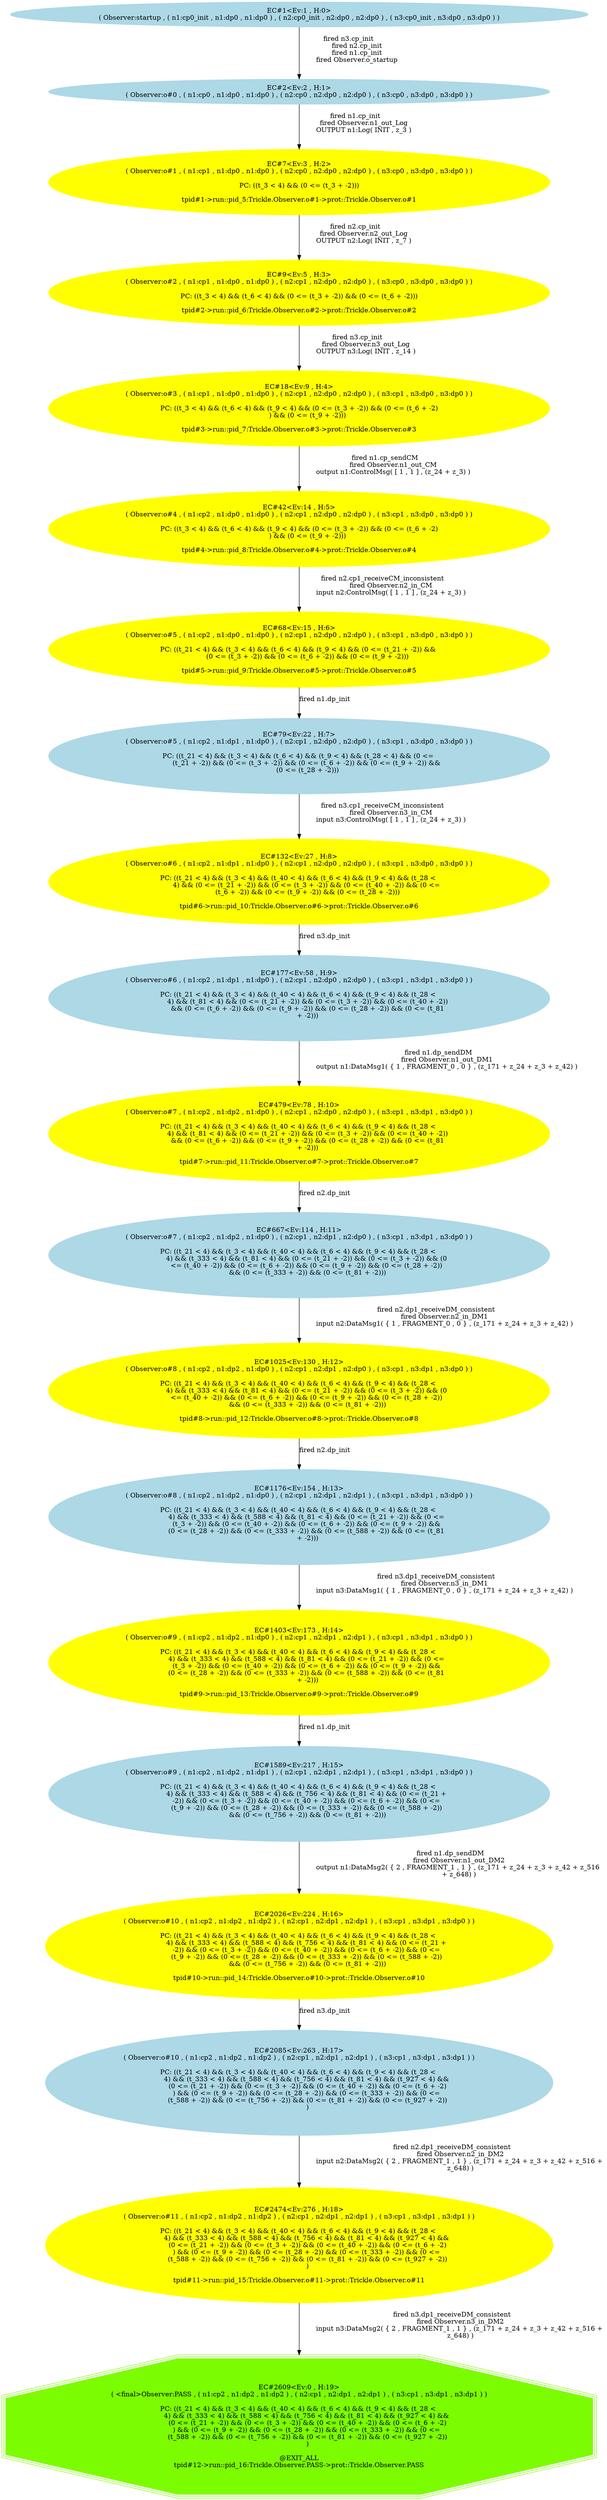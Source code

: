 digraph fscn {
EC1 [
	label="EC#1<Ev:1 , H:0>
( Observer:startup , ( n1:cp0_init , n1:dp0 , n1:dp0 ) , ( n2:cp0_init , n2:dp0 , n2:dp0 ) , ( n3:cp0_init , n3:dp0 , n3:dp0 ) )"
	color=lightblue
	shape=ellipse
	style=filled
]
EC1 -> EC2 [
	label="fired n3.cp_init
	fired n2.cp_init
	fired n1.cp_init
	fired Observer.o_startup
	"
]
EC2 [
	label="EC#2<Ev:2 , H:1>
( Observer:o#0 , ( n1:cp0 , n1:dp0 , n1:dp0 ) , ( n2:cp0 , n2:dp0 , n2:dp0 ) , ( n3:cp0 , n3:dp0 , n3:dp0 ) )"
	color=lightblue
	shape=ellipse
	style=filled
]
EC2 -> EC7 [
	label="fired n1.cp_init
	fired Observer.n1_out_Log
	OUTPUT n1:Log( INIT , z_3 )
	"
]
EC7 [
	label="EC#7<Ev:3 , H:2>
( Observer:o#1 , ( n1:cp1 , n1:dp0 , n1:dp0 ) , ( n2:cp0 , n2:dp0 , n2:dp0 ) , ( n3:cp0 , n3:dp0 , n3:dp0 ) )

PC: ((t_3 < 4) && (0 <= (t_3 + -2)))
	
tpid#1->run::pid_5:Trickle.Observer.o#1->prot::Trickle.Observer.o#1"
	color=yellow
	shape=ellipse
	style=filled
]
EC7 -> EC9 [
	label="fired n2.cp_init
	fired Observer.n2_out_Log
	OUTPUT n2:Log( INIT , z_7 )
	"
]
EC9 [
	label="EC#9<Ev:5 , H:3>
( Observer:o#2 , ( n1:cp1 , n1:dp0 , n1:dp0 ) , ( n2:cp1 , n2:dp0 , n2:dp0 ) , ( n3:cp0 , n3:dp0 , n3:dp0 ) )

PC: ((t_3 < 4) && (t_6 < 4) && (0 <= (t_3 + -2)) && (0 <= (t_6 + -2)))
	
tpid#2->run::pid_6:Trickle.Observer.o#2->prot::Trickle.Observer.o#2"
	color=yellow
	shape=ellipse
	style=filled
]
EC9 -> EC18 [
	label="fired n3.cp_init
	fired Observer.n3_out_Log
	OUTPUT n3:Log( INIT , z_14 )
	"
]
EC18 [
	label="EC#18<Ev:9 , H:4>
( Observer:o#3 , ( n1:cp1 , n1:dp0 , n1:dp0 ) , ( n2:cp1 , n2:dp0 , n2:dp0 ) , ( n3:cp1 , n3:dp0 , n3:dp0 ) )

PC: ((t_3 < 4) && (t_6 < 4) && (t_9 < 4) && (0 <= (t_3 + -2)) && (0 <= (t_6 + -2)
	) && (0 <= (t_9 + -2)))
	
tpid#3->run::pid_7:Trickle.Observer.o#3->prot::Trickle.Observer.o#3"
	color=yellow
	shape=ellipse
	style=filled
]
EC18 -> EC42 [
	label="fired n1.cp_sendCM
	fired Observer.n1_out_CM
	output n1:ControlMsg( [ 1 , 1 ] , (z_24 + z_3) )
	"
]
EC42 [
	label="EC#42<Ev:14 , H:5>
( Observer:o#4 , ( n1:cp2 , n1:dp0 , n1:dp0 ) , ( n2:cp1 , n2:dp0 , n2:dp0 ) , ( n3:cp1 , n3:dp0 , n3:dp0 ) )

PC: ((t_3 < 4) && (t_6 < 4) && (t_9 < 4) && (0 <= (t_3 + -2)) && (0 <= (t_6 + -2)
	) && (0 <= (t_9 + -2)))
	
tpid#4->run::pid_8:Trickle.Observer.o#4->prot::Trickle.Observer.o#4"
	color=yellow
	shape=ellipse
	style=filled
]
EC42 -> EC68 [
	label="fired n2.cp1_receiveCM_inconsistent
	fired Observer.n2_in_CM
	input n2:ControlMsg( [ 1 , 1 ] , (z_24 + z_3) )
	"
]
EC68 [
	label="EC#68<Ev:15 , H:6>
( Observer:o#5 , ( n1:cp2 , n1:dp0 , n1:dp0 ) , ( n2:cp1 , n2:dp0 , n2:dp0 ) , ( n3:cp1 , n3:dp0 , n3:dp0 ) )

PC: ((t_21 < 4) && (t_3 < 4) && (t_6 < 4) && (t_9 < 4) && (0 <= (t_21 + -2)) && 
	(0 <= (t_3 + -2)) && (0 <= (t_6 + -2)) && (0 <= (t_9 + -2)))
	
tpid#5->run::pid_9:Trickle.Observer.o#5->prot::Trickle.Observer.o#5"
	color=yellow
	shape=ellipse
	style=filled
]
EC68 -> EC79 [
	label="fired n1.dp_init
	"
]
EC79 [
	label="EC#79<Ev:22 , H:7>
( Observer:o#5 , ( n1:cp2 , n1:dp1 , n1:dp0 ) , ( n2:cp1 , n2:dp0 , n2:dp0 ) , ( n3:cp1 , n3:dp0 , n3:dp0 ) )

PC: ((t_21 < 4) && (t_3 < 4) && (t_6 < 4) && (t_9 < 4) && (t_28 < 4) && (0 <= 
	(t_21 + -2)) && (0 <= (t_3 + -2)) && (0 <= (t_6 + -2)) && (0 <= (t_9 + -2)) && 
	(0 <= (t_28 + -2)))
	"
	color=lightblue
	shape=ellipse
	style=filled
]
EC79 -> EC132 [
	label="fired n3.cp1_receiveCM_inconsistent
	fired Observer.n3_in_CM
	input n3:ControlMsg( [ 1 , 1 ] , (z_24 + z_3) )
	"
]
EC132 [
	label="EC#132<Ev:27 , H:8>
( Observer:o#6 , ( n1:cp2 , n1:dp1 , n1:dp0 ) , ( n2:cp1 , n2:dp0 , n2:dp0 ) , ( n3:cp1 , n3:dp0 , n3:dp0 ) )

PC: ((t_21 < 4) && (t_3 < 4) && (t_40 < 4) && (t_6 < 4) && (t_9 < 4) && (t_28 < 
	4) && (0 <= (t_21 + -2)) && (0 <= (t_3 + -2)) && (0 <= (t_40 + -2)) && (0 <= 
	(t_6 + -2)) && (0 <= (t_9 + -2)) && (0 <= (t_28 + -2)))
	
tpid#6->run::pid_10:Trickle.Observer.o#6->prot::Trickle.Observer.o#6"
	color=yellow
	shape=ellipse
	style=filled
]
EC132 -> EC177 [
	label="fired n3.dp_init
	"
]
EC177 [
	label="EC#177<Ev:58 , H:9>
( Observer:o#6 , ( n1:cp2 , n1:dp1 , n1:dp0 ) , ( n2:cp1 , n2:dp0 , n2:dp0 ) , ( n3:cp1 , n3:dp1 , n3:dp0 ) )

PC: ((t_21 < 4) && (t_3 < 4) && (t_40 < 4) && (t_6 < 4) && (t_9 < 4) && (t_28 < 
	4) && (t_81 < 4) && (0 <= (t_21 + -2)) && (0 <= (t_3 + -2)) && (0 <= (t_40 + -2))
	 && (0 <= (t_6 + -2)) && (0 <= (t_9 + -2)) && (0 <= (t_28 + -2)) && (0 <= (t_81 
	+ -2)))
	"
	color=lightblue
	shape=ellipse
	style=filled
]
EC177 -> EC479 [
	label="fired n1.dp_sendDM
	fired Observer.n1_out_DM1
	output n1:DataMsg1( { 1 , FRAGMENT_0 , 0 } , (z_171 + z_24 + z_3 + z_42) )
	"
]
EC479 [
	label="EC#479<Ev:78 , H:10>
( Observer:o#7 , ( n1:cp2 , n1:dp2 , n1:dp0 ) , ( n2:cp1 , n2:dp0 , n2:dp0 ) , ( n3:cp1 , n3:dp1 , n3:dp0 ) )

PC: ((t_21 < 4) && (t_3 < 4) && (t_40 < 4) && (t_6 < 4) && (t_9 < 4) && (t_28 < 
	4) && (t_81 < 4) && (0 <= (t_21 + -2)) && (0 <= (t_3 + -2)) && (0 <= (t_40 + -2))
	 && (0 <= (t_6 + -2)) && (0 <= (t_9 + -2)) && (0 <= (t_28 + -2)) && (0 <= (t_81 
	+ -2)))
	
tpid#7->run::pid_11:Trickle.Observer.o#7->prot::Trickle.Observer.o#7"
	color=yellow
	shape=ellipse
	style=filled
]
EC479 -> EC667 [
	label="fired n2.dp_init
	"
]
EC667 [
	label="EC#667<Ev:114 , H:11>
( Observer:o#7 , ( n1:cp2 , n1:dp2 , n1:dp0 ) , ( n2:cp1 , n2:dp1 , n2:dp0 ) , ( n3:cp1 , n3:dp1 , n3:dp0 ) )

PC: ((t_21 < 4) && (t_3 < 4) && (t_40 < 4) && (t_6 < 4) && (t_9 < 4) && (t_28 < 
	4) && (t_333 < 4) && (t_81 < 4) && (0 <= (t_21 + -2)) && (0 <= (t_3 + -2)) && (0 
	<= (t_40 + -2)) && (0 <= (t_6 + -2)) && (0 <= (t_9 + -2)) && (0 <= (t_28 + -2)) 
	&& (0 <= (t_333 + -2)) && (0 <= (t_81 + -2)))
	"
	color=lightblue
	shape=ellipse
	style=filled
]
EC667 -> EC1025 [
	label="fired n2.dp1_receiveDM_consistent
	fired Observer.n2_in_DM1
	input n2:DataMsg1( { 1 , FRAGMENT_0 , 0 } , (z_171 + z_24 + z_3 + z_42) )
	"
]
EC1025 [
	label="EC#1025<Ev:130 , H:12>
( Observer:o#8 , ( n1:cp2 , n1:dp2 , n1:dp0 ) , ( n2:cp1 , n2:dp1 , n2:dp0 ) , ( n3:cp1 , n3:dp1 , n3:dp0 ) )

PC: ((t_21 < 4) && (t_3 < 4) && (t_40 < 4) && (t_6 < 4) && (t_9 < 4) && (t_28 < 
	4) && (t_333 < 4) && (t_81 < 4) && (0 <= (t_21 + -2)) && (0 <= (t_3 + -2)) && (0 
	<= (t_40 + -2)) && (0 <= (t_6 + -2)) && (0 <= (t_9 + -2)) && (0 <= (t_28 + -2)) 
	&& (0 <= (t_333 + -2)) && (0 <= (t_81 + -2)))
	
tpid#8->run::pid_12:Trickle.Observer.o#8->prot::Trickle.Observer.o#8"
	color=yellow
	shape=ellipse
	style=filled
]
EC1025 -> EC1176 [
	label="fired n2.dp_init
	"
]
EC1176 [
	label="EC#1176<Ev:154 , H:13>
( Observer:o#8 , ( n1:cp2 , n1:dp2 , n1:dp0 ) , ( n2:cp1 , n2:dp1 , n2:dp1 ) , ( n3:cp1 , n3:dp1 , n3:dp0 ) )

PC: ((t_21 < 4) && (t_3 < 4) && (t_40 < 4) && (t_6 < 4) && (t_9 < 4) && (t_28 < 
	4) && (t_333 < 4) && (t_588 < 4) && (t_81 < 4) && (0 <= (t_21 + -2)) && (0 <= 
	(t_3 + -2)) && (0 <= (t_40 + -2)) && (0 <= (t_6 + -2)) && (0 <= (t_9 + -2)) && 
	(0 <= (t_28 + -2)) && (0 <= (t_333 + -2)) && (0 <= (t_588 + -2)) && (0 <= (t_81 
	+ -2)))
	"
	color=lightblue
	shape=ellipse
	style=filled
]
EC1176 -> EC1403 [
	label="fired n3.dp1_receiveDM_consistent
	fired Observer.n3_in_DM1
	input n3:DataMsg1( { 1 , FRAGMENT_0 , 0 } , (z_171 + z_24 + z_3 + z_42) )
	"
]
EC1403 [
	label="EC#1403<Ev:173 , H:14>
( Observer:o#9 , ( n1:cp2 , n1:dp2 , n1:dp0 ) , ( n2:cp1 , n2:dp1 , n2:dp1 ) , ( n3:cp1 , n3:dp1 , n3:dp0 ) )

PC: ((t_21 < 4) && (t_3 < 4) && (t_40 < 4) && (t_6 < 4) && (t_9 < 4) && (t_28 < 
	4) && (t_333 < 4) && (t_588 < 4) && (t_81 < 4) && (0 <= (t_21 + -2)) && (0 <= 
	(t_3 + -2)) && (0 <= (t_40 + -2)) && (0 <= (t_6 + -2)) && (0 <= (t_9 + -2)) && 
	(0 <= (t_28 + -2)) && (0 <= (t_333 + -2)) && (0 <= (t_588 + -2)) && (0 <= (t_81 
	+ -2)))
	
tpid#9->run::pid_13:Trickle.Observer.o#9->prot::Trickle.Observer.o#9"
	color=yellow
	shape=ellipse
	style=filled
]
EC1403 -> EC1589 [
	label="fired n1.dp_init
	"
]
EC1589 [
	label="EC#1589<Ev:217 , H:15>
( Observer:o#9 , ( n1:cp2 , n1:dp2 , n1:dp1 ) , ( n2:cp1 , n2:dp1 , n2:dp1 ) , ( n3:cp1 , n3:dp1 , n3:dp0 ) )

PC: ((t_21 < 4) && (t_3 < 4) && (t_40 < 4) && (t_6 < 4) && (t_9 < 4) && (t_28 < 
	4) && (t_333 < 4) && (t_588 < 4) && (t_756 < 4) && (t_81 < 4) && (0 <= (t_21 + 
	-2)) && (0 <= (t_3 + -2)) && (0 <= (t_40 + -2)) && (0 <= (t_6 + -2)) && (0 <= 
	(t_9 + -2)) && (0 <= (t_28 + -2)) && (0 <= (t_333 + -2)) && (0 <= (t_588 + -2)) 
	&& (0 <= (t_756 + -2)) && (0 <= (t_81 + -2)))
	"
	color=lightblue
	shape=ellipse
	style=filled
]
EC1589 -> EC2026 [
	label="fired n1.dp_sendDM
	fired Observer.n1_out_DM2
	output n1:DataMsg2( { 2 , FRAGMENT_1 , 1 } , (z_171 + z_24 + z_3 + z_42 + z_516 
	+ z_648) )
	"
]
EC2026 [
	label="EC#2026<Ev:224 , H:16>
( Observer:o#10 , ( n1:cp2 , n1:dp2 , n1:dp2 ) , ( n2:cp1 , n2:dp1 , n2:dp1 ) , ( n3:cp1 , n3:dp1 , n3:dp0 ) )

PC: ((t_21 < 4) && (t_3 < 4) && (t_40 < 4) && (t_6 < 4) && (t_9 < 4) && (t_28 < 
	4) && (t_333 < 4) && (t_588 < 4) && (t_756 < 4) && (t_81 < 4) && (0 <= (t_21 + 
	-2)) && (0 <= (t_3 + -2)) && (0 <= (t_40 + -2)) && (0 <= (t_6 + -2)) && (0 <= 
	(t_9 + -2)) && (0 <= (t_28 + -2)) && (0 <= (t_333 + -2)) && (0 <= (t_588 + -2)) 
	&& (0 <= (t_756 + -2)) && (0 <= (t_81 + -2)))
	
tpid#10->run::pid_14:Trickle.Observer.o#10->prot::Trickle.Observer.o#10"
	color=yellow
	shape=ellipse
	style=filled
]
EC2026 -> EC2085 [
	label="fired n3.dp_init
	"
]
EC2085 [
	label="EC#2085<Ev:263 , H:17>
( Observer:o#10 , ( n1:cp2 , n1:dp2 , n1:dp2 ) , ( n2:cp1 , n2:dp1 , n2:dp1 ) , ( n3:cp1 , n3:dp1 , n3:dp1 ) )

PC: ((t_21 < 4) && (t_3 < 4) && (t_40 < 4) && (t_6 < 4) && (t_9 < 4) && (t_28 < 
	4) && (t_333 < 4) && (t_588 < 4) && (t_756 < 4) && (t_81 < 4) && (t_927 < 4) && 
	(0 <= (t_21 + -2)) && (0 <= (t_3 + -2)) && (0 <= (t_40 + -2)) && (0 <= (t_6 + -2)
	) && (0 <= (t_9 + -2)) && (0 <= (t_28 + -2)) && (0 <= (t_333 + -2)) && (0 <= 
	(t_588 + -2)) && (0 <= (t_756 + -2)) && (0 <= (t_81 + -2)) && (0 <= (t_927 + -2))
	)
	"
	color=lightblue
	shape=ellipse
	style=filled
]
EC2085 -> EC2474 [
	label="fired n2.dp1_receiveDM_consistent
	fired Observer.n2_in_DM2
	input n2:DataMsg2( { 2 , FRAGMENT_1 , 1 } , (z_171 + z_24 + z_3 + z_42 + z_516 + 
	z_648) )
	"
]
EC2474 [
	label="EC#2474<Ev:276 , H:18>
( Observer:o#11 , ( n1:cp2 , n1:dp2 , n1:dp2 ) , ( n2:cp1 , n2:dp1 , n2:dp1 ) , ( n3:cp1 , n3:dp1 , n3:dp1 ) )

PC: ((t_21 < 4) && (t_3 < 4) && (t_40 < 4) && (t_6 < 4) && (t_9 < 4) && (t_28 < 
	4) && (t_333 < 4) && (t_588 < 4) && (t_756 < 4) && (t_81 < 4) && (t_927 < 4) && 
	(0 <= (t_21 + -2)) && (0 <= (t_3 + -2)) && (0 <= (t_40 + -2)) && (0 <= (t_6 + -2)
	) && (0 <= (t_9 + -2)) && (0 <= (t_28 + -2)) && (0 <= (t_333 + -2)) && (0 <= 
	(t_588 + -2)) && (0 <= (t_756 + -2)) && (0 <= (t_81 + -2)) && (0 <= (t_927 + -2))
	)
	
tpid#11->run::pid_15:Trickle.Observer.o#11->prot::Trickle.Observer.o#11"
	color=yellow
	shape=ellipse
	style=filled
]
EC2474 -> EC2609 [
	label="fired n3.dp1_receiveDM_consistent
	fired Observer.n3_in_DM2
	input n3:DataMsg2( { 2 , FRAGMENT_1 , 1 } , (z_171 + z_24 + z_3 + z_42 + z_516 + 
	z_648) )
	"
]
EC2609 [
	label="EC#2609<Ev:0 , H:19>
( <final>Observer:PASS , ( n1:cp2 , n1:dp2 , n1:dp2 ) , ( n2:cp1 , n2:dp1 , n2:dp1 ) , ( n3:cp1 , n3:dp1 , n3:dp1 ) )

PC: ((t_21 < 4) && (t_3 < 4) && (t_40 < 4) && (t_6 < 4) && (t_9 < 4) && (t_28 < 
	4) && (t_333 < 4) && (t_588 < 4) && (t_756 < 4) && (t_81 < 4) && (t_927 < 4) && 
	(0 <= (t_21 + -2)) && (0 <= (t_3 + -2)) && (0 <= (t_40 + -2)) && (0 <= (t_6 + -2)
	) && (0 <= (t_9 + -2)) && (0 <= (t_28 + -2)) && (0 <= (t_333 + -2)) && (0 <= 
	(t_588 + -2)) && (0 <= (t_756 + -2)) && (0 <= (t_81 + -2)) && (0 <= (t_927 + -2))
	)
	
@EXIT_ALL\ntpid#12->run::pid_16:Trickle.Observer.PASS->prot::Trickle.Observer.PASS"
	color=lawngreen
	shape=tripleoctagon
	style=filled
]
}